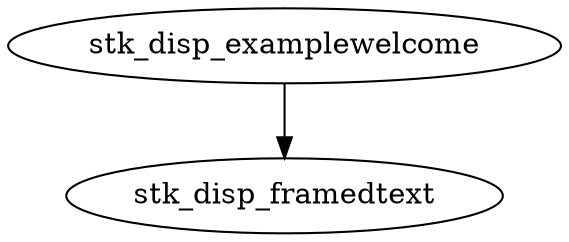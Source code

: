 /* Created by mdot for Matlab */
digraph m2html {
  stk_disp_examplewelcome -> stk_disp_framedtext;

  stk_disp_examplewelcome [URL="stk_disp_examplewelcome.html"];
  stk_disp_framedtext [URL="stk_disp_framedtext.html"];
}
